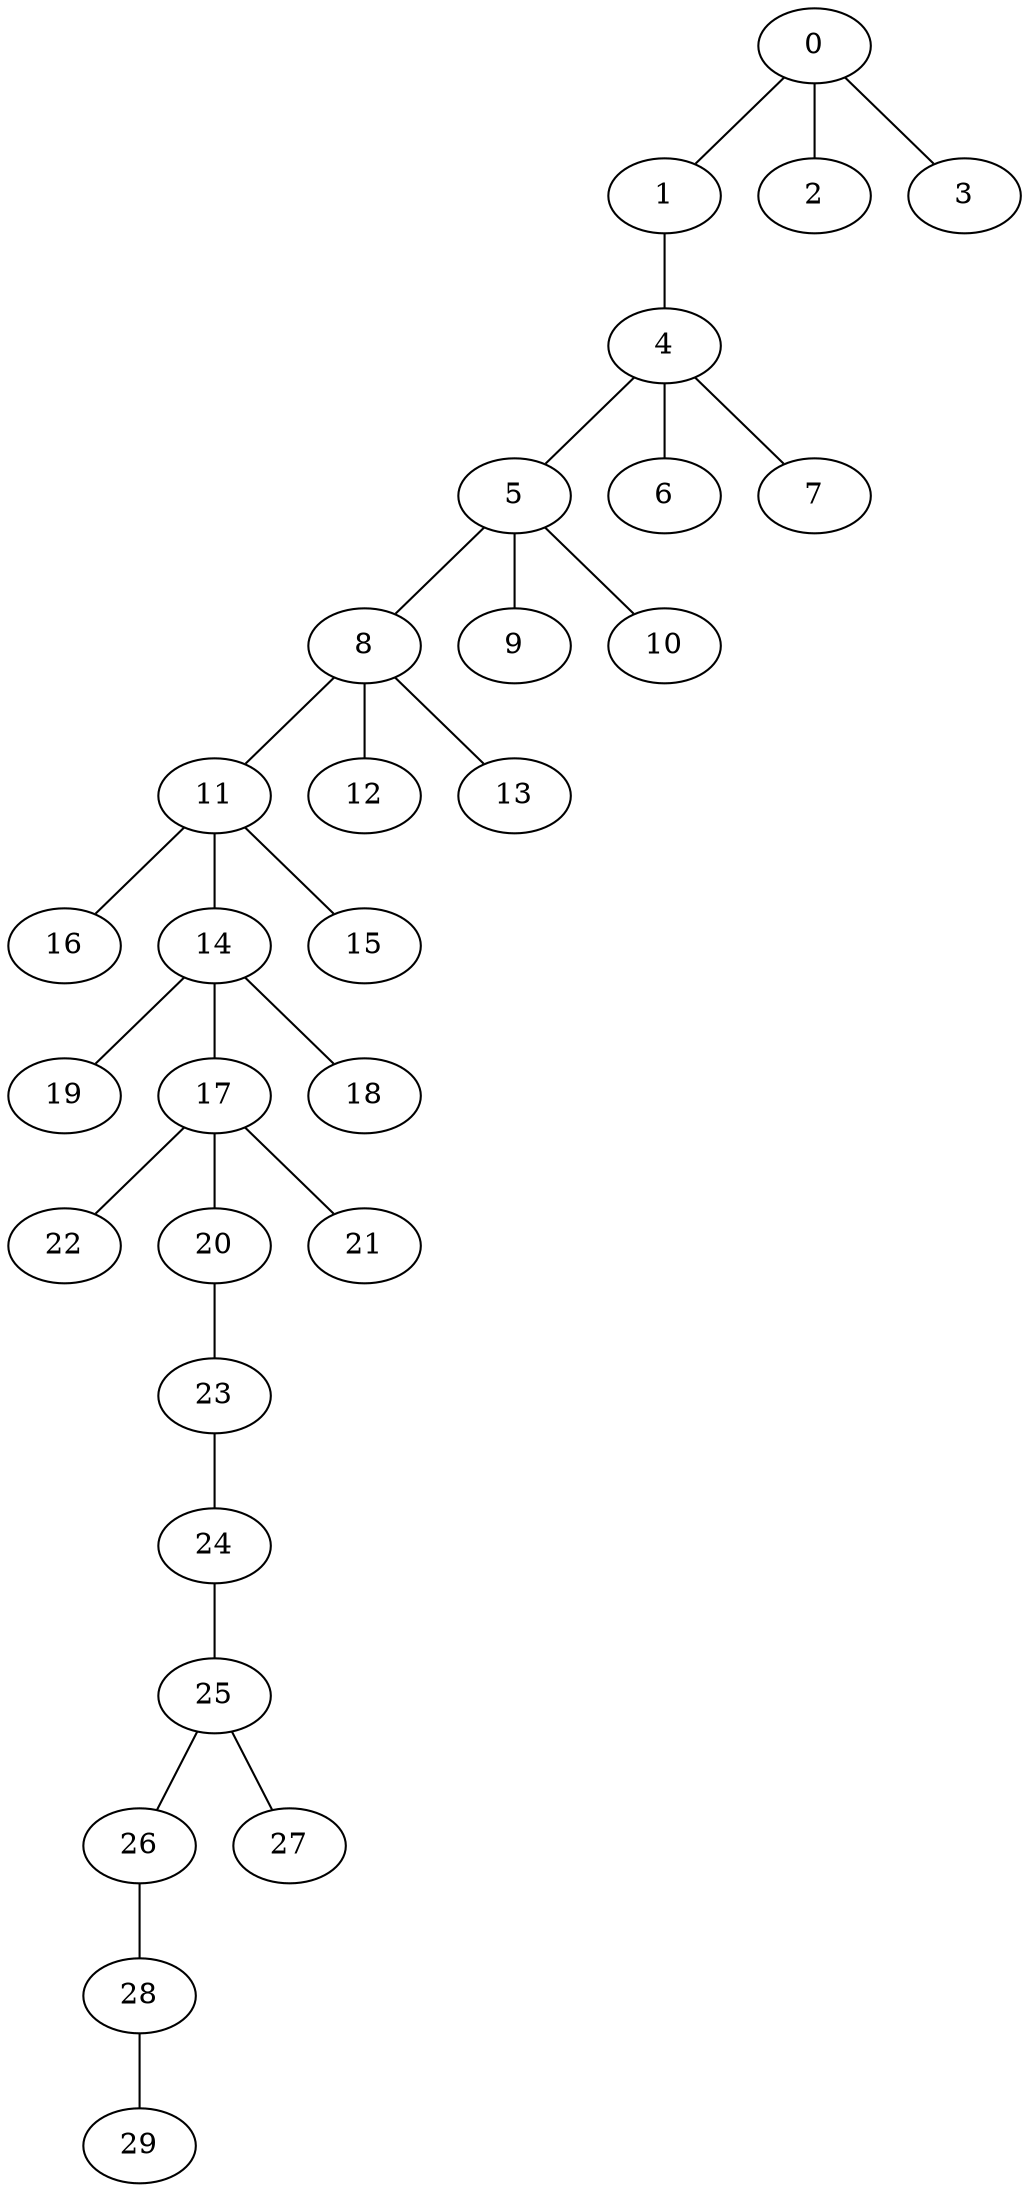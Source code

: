 
graph graphname {
    0 -- 1
0 -- 2
0 -- 3
1 -- 4
4 -- 5
4 -- 6
4 -- 7
5 -- 8
5 -- 9
5 -- 10
8 -- 11
8 -- 12
8 -- 13
11 -- 16
11 -- 14
11 -- 15
14 -- 19
14 -- 17
14 -- 18
17 -- 22
17 -- 20
17 -- 21
20 -- 23
23 -- 24
24 -- 25
25 -- 26
25 -- 27
26 -- 28
28 -- 29

}
